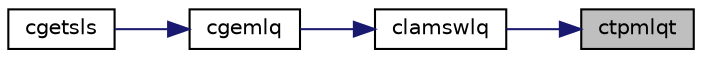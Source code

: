 digraph "ctpmlqt"
{
 // LATEX_PDF_SIZE
  edge [fontname="Helvetica",fontsize="10",labelfontname="Helvetica",labelfontsize="10"];
  node [fontname="Helvetica",fontsize="10",shape=record];
  rankdir="RL";
  Node1 [label="ctpmlqt",height=0.2,width=0.4,color="black", fillcolor="grey75", style="filled", fontcolor="black",tooltip="CTPMLQT"];
  Node1 -> Node2 [dir="back",color="midnightblue",fontsize="10",style="solid",fontname="Helvetica"];
  Node2 [label="clamswlq",height=0.2,width=0.4,color="black", fillcolor="white", style="filled",URL="$clamswlq_8f.html#add7bf6db65fb9a14f9f1c638a87b9d36",tooltip="CLAMSWLQ"];
  Node2 -> Node3 [dir="back",color="midnightblue",fontsize="10",style="solid",fontname="Helvetica"];
  Node3 [label="cgemlq",height=0.2,width=0.4,color="black", fillcolor="white", style="filled",URL="$cgemlq_8f.html#af1eec31dbbd045144d71e4126f5cc305",tooltip="CGEMLQ"];
  Node3 -> Node4 [dir="back",color="midnightblue",fontsize="10",style="solid",fontname="Helvetica"];
  Node4 [label="cgetsls",height=0.2,width=0.4,color="black", fillcolor="white", style="filled",URL="$cgetsls_8f.html#ac9e56f857b4f3dbd7ab4216472fc114c",tooltip="CGETSLS"];
}
